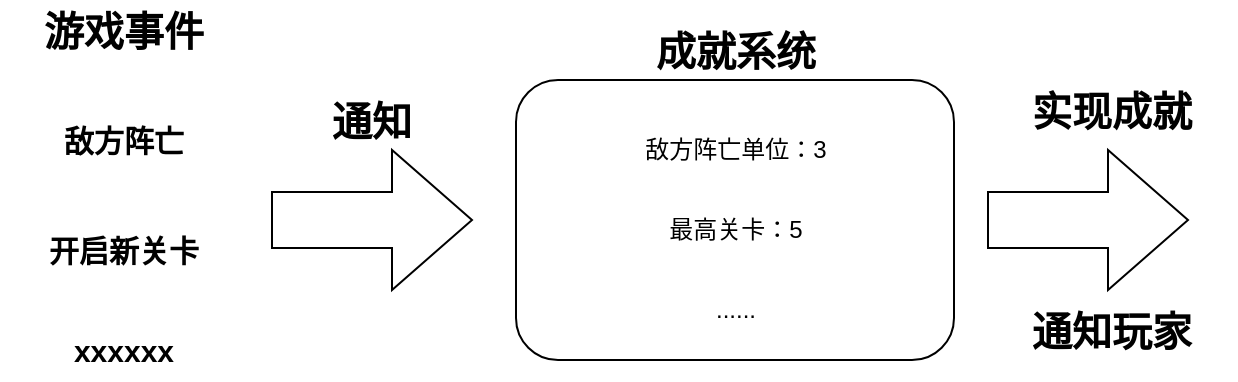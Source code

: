 <mxfile version="22.1.11" type="device">
  <diagram name="第 1 页" id="YQBWoWuUpo-zlr5zOfJy">
    <mxGraphModel dx="1434" dy="844" grid="1" gridSize="10" guides="1" tooltips="1" connect="1" arrows="1" fold="1" page="1" pageScale="1" pageWidth="827" pageHeight="1169" math="0" shadow="0">
      <root>
        <mxCell id="0" />
        <mxCell id="1" parent="0" />
        <mxCell id="kkAWgS2TNhGD2sIW53ZF-7" value="" style="html=1;shadow=0;dashed=0;align=center;verticalAlign=middle;shape=mxgraph.arrows2.arrow;dy=0.6;dx=40;notch=0;" vertex="1" parent="1">
          <mxGeometry x="540" y="315" width="100" height="70" as="geometry" />
        </mxCell>
        <mxCell id="kkAWgS2TNhGD2sIW53ZF-8" value="通知玩家" style="text;html=1;strokeColor=none;fillColor=none;align=center;verticalAlign=middle;whiteSpace=wrap;rounded=0;fontStyle=1;fontSize=20;" vertex="1" parent="1">
          <mxGeometry x="540" y="390" width="124" height="30" as="geometry" />
        </mxCell>
        <mxCell id="kkAWgS2TNhGD2sIW53ZF-9" value="实现成就" style="text;html=1;strokeColor=none;fillColor=none;align=center;verticalAlign=middle;whiteSpace=wrap;rounded=0;fontStyle=1;fontSize=20;" vertex="1" parent="1">
          <mxGeometry x="540" y="280" width="124" height="30" as="geometry" />
        </mxCell>
        <mxCell id="kkAWgS2TNhGD2sIW53ZF-10" value="" style="html=1;shadow=0;dashed=0;align=center;verticalAlign=middle;shape=mxgraph.arrows2.arrow;dy=0.6;dx=40;notch=0;" vertex="1" parent="1">
          <mxGeometry x="182" y="315" width="100" height="70" as="geometry" />
        </mxCell>
        <mxCell id="kkAWgS2TNhGD2sIW53ZF-11" value="通知" style="text;html=1;strokeColor=none;fillColor=none;align=center;verticalAlign=middle;whiteSpace=wrap;rounded=0;fontStyle=1;fontSize=20;" vertex="1" parent="1">
          <mxGeometry x="170" y="285" width="124" height="30" as="geometry" />
        </mxCell>
        <mxCell id="kkAWgS2TNhGD2sIW53ZF-17" value="" style="group" vertex="1" connectable="0" parent="1">
          <mxGeometry x="304" y="250" width="219" height="170" as="geometry" />
        </mxCell>
        <mxCell id="kkAWgS2TNhGD2sIW53ZF-1" value="" style="rounded=1;whiteSpace=wrap;html=1;" vertex="1" parent="kkAWgS2TNhGD2sIW53ZF-17">
          <mxGeometry y="30" width="219" height="140" as="geometry" />
        </mxCell>
        <mxCell id="kkAWgS2TNhGD2sIW53ZF-2" value="成就系统" style="text;html=1;strokeColor=none;fillColor=none;align=center;verticalAlign=middle;whiteSpace=wrap;rounded=0;fontStyle=1;fontSize=20;" vertex="1" parent="kkAWgS2TNhGD2sIW53ZF-17">
          <mxGeometry x="48" width="124" height="30" as="geometry" />
        </mxCell>
        <mxCell id="kkAWgS2TNhGD2sIW53ZF-3" value="敌方阵亡单位：3" style="text;html=1;strokeColor=none;fillColor=none;align=center;verticalAlign=middle;whiteSpace=wrap;rounded=0;" vertex="1" parent="kkAWgS2TNhGD2sIW53ZF-17">
          <mxGeometry x="17" y="50" width="186" height="30" as="geometry" />
        </mxCell>
        <mxCell id="kkAWgS2TNhGD2sIW53ZF-4" value="最高关卡：5" style="text;html=1;strokeColor=none;fillColor=none;align=center;verticalAlign=middle;whiteSpace=wrap;rounded=0;" vertex="1" parent="kkAWgS2TNhGD2sIW53ZF-17">
          <mxGeometry x="17" y="90" width="186" height="30" as="geometry" />
        </mxCell>
        <mxCell id="kkAWgS2TNhGD2sIW53ZF-6" value="......" style="text;html=1;strokeColor=none;fillColor=none;align=center;verticalAlign=middle;whiteSpace=wrap;rounded=0;" vertex="1" parent="kkAWgS2TNhGD2sIW53ZF-17">
          <mxGeometry x="17" y="130" width="186" height="30" as="geometry" />
        </mxCell>
        <mxCell id="kkAWgS2TNhGD2sIW53ZF-18" value="" style="group" vertex="1" connectable="0" parent="1">
          <mxGeometry x="46" y="240" width="124" height="190" as="geometry" />
        </mxCell>
        <mxCell id="kkAWgS2TNhGD2sIW53ZF-13" value="游戏事件" style="text;html=1;strokeColor=none;fillColor=none;align=center;verticalAlign=middle;whiteSpace=wrap;rounded=0;fontStyle=1;fontSize=20;" vertex="1" parent="kkAWgS2TNhGD2sIW53ZF-18">
          <mxGeometry width="124" height="30" as="geometry" />
        </mxCell>
        <mxCell id="kkAWgS2TNhGD2sIW53ZF-14" value="敌方阵亡" style="text;html=1;strokeColor=none;fillColor=none;align=center;verticalAlign=middle;whiteSpace=wrap;rounded=0;fontStyle=1;fontSize=15;" vertex="1" parent="kkAWgS2TNhGD2sIW53ZF-18">
          <mxGeometry y="55" width="124" height="30" as="geometry" />
        </mxCell>
        <mxCell id="kkAWgS2TNhGD2sIW53ZF-15" value="开启新关卡" style="text;html=1;strokeColor=none;fillColor=none;align=center;verticalAlign=middle;whiteSpace=wrap;rounded=0;fontStyle=1;fontSize=15;" vertex="1" parent="kkAWgS2TNhGD2sIW53ZF-18">
          <mxGeometry y="110" width="124" height="30" as="geometry" />
        </mxCell>
        <mxCell id="kkAWgS2TNhGD2sIW53ZF-16" value="xxxxxx" style="text;html=1;strokeColor=none;fillColor=none;align=center;verticalAlign=middle;whiteSpace=wrap;rounded=0;fontStyle=1;fontSize=15;" vertex="1" parent="kkAWgS2TNhGD2sIW53ZF-18">
          <mxGeometry y="160" width="124" height="30" as="geometry" />
        </mxCell>
      </root>
    </mxGraphModel>
  </diagram>
</mxfile>
